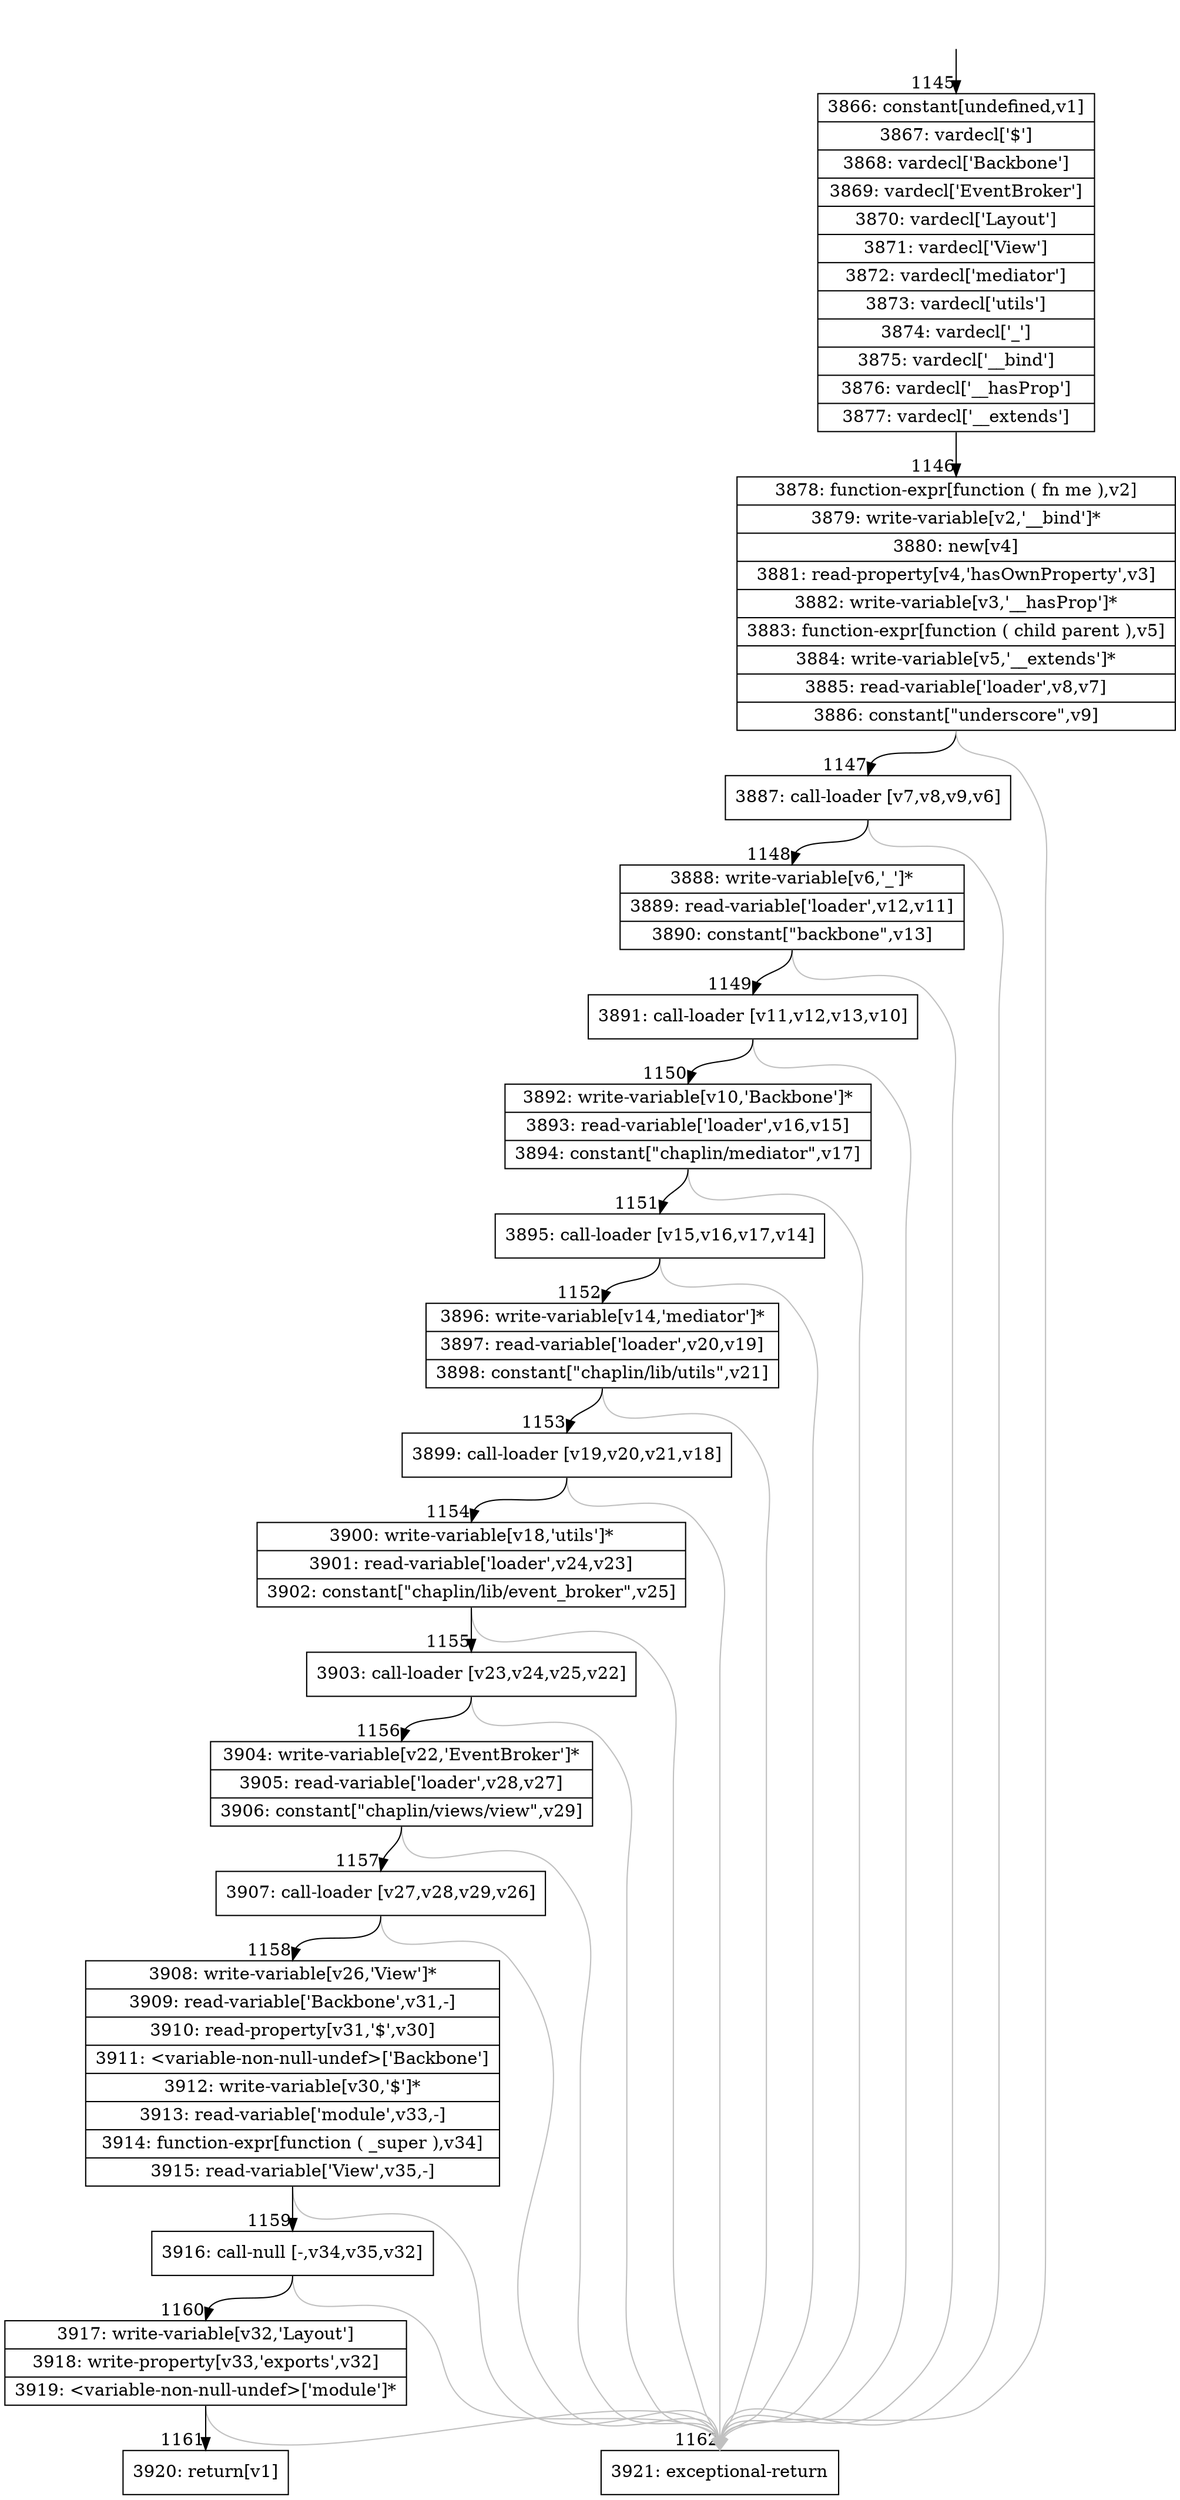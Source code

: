 digraph {
rankdir="TD"
BB_entry74[shape=none,label=""];
BB_entry74 -> BB1145 [tailport=s, headport=n, headlabel="    1145"]
BB1145 [shape=record label="{3866: constant[undefined,v1]|3867: vardecl['$']|3868: vardecl['Backbone']|3869: vardecl['EventBroker']|3870: vardecl['Layout']|3871: vardecl['View']|3872: vardecl['mediator']|3873: vardecl['utils']|3874: vardecl['_']|3875: vardecl['__bind']|3876: vardecl['__hasProp']|3877: vardecl['__extends']}" ] 
BB1145 -> BB1146 [tailport=s, headport=n, headlabel="      1146"]
BB1146 [shape=record label="{3878: function-expr[function ( fn me ),v2]|3879: write-variable[v2,'__bind']*|3880: new[v4]|3881: read-property[v4,'hasOwnProperty',v3]|3882: write-variable[v3,'__hasProp']*|3883: function-expr[function ( child parent ),v5]|3884: write-variable[v5,'__extends']*|3885: read-variable['loader',v8,v7]|3886: constant[\"underscore\",v9]}" ] 
BB1146 -> BB1147 [tailport=s, headport=n, headlabel="      1147"]
BB1146 -> BB1162 [tailport=s, headport=n, color=gray, headlabel="      1162"]
BB1147 [shape=record label="{3887: call-loader [v7,v8,v9,v6]}" ] 
BB1147 -> BB1148 [tailport=s, headport=n, headlabel="      1148"]
BB1147 -> BB1162 [tailport=s, headport=n, color=gray]
BB1148 [shape=record label="{3888: write-variable[v6,'_']*|3889: read-variable['loader',v12,v11]|3890: constant[\"backbone\",v13]}" ] 
BB1148 -> BB1149 [tailport=s, headport=n, headlabel="      1149"]
BB1148 -> BB1162 [tailport=s, headport=n, color=gray]
BB1149 [shape=record label="{3891: call-loader [v11,v12,v13,v10]}" ] 
BB1149 -> BB1150 [tailport=s, headport=n, headlabel="      1150"]
BB1149 -> BB1162 [tailport=s, headport=n, color=gray]
BB1150 [shape=record label="{3892: write-variable[v10,'Backbone']*|3893: read-variable['loader',v16,v15]|3894: constant[\"chaplin/mediator\",v17]}" ] 
BB1150 -> BB1151 [tailport=s, headport=n, headlabel="      1151"]
BB1150 -> BB1162 [tailport=s, headport=n, color=gray]
BB1151 [shape=record label="{3895: call-loader [v15,v16,v17,v14]}" ] 
BB1151 -> BB1152 [tailport=s, headport=n, headlabel="      1152"]
BB1151 -> BB1162 [tailport=s, headport=n, color=gray]
BB1152 [shape=record label="{3896: write-variable[v14,'mediator']*|3897: read-variable['loader',v20,v19]|3898: constant[\"chaplin/lib/utils\",v21]}" ] 
BB1152 -> BB1153 [tailport=s, headport=n, headlabel="      1153"]
BB1152 -> BB1162 [tailport=s, headport=n, color=gray]
BB1153 [shape=record label="{3899: call-loader [v19,v20,v21,v18]}" ] 
BB1153 -> BB1154 [tailport=s, headport=n, headlabel="      1154"]
BB1153 -> BB1162 [tailport=s, headport=n, color=gray]
BB1154 [shape=record label="{3900: write-variable[v18,'utils']*|3901: read-variable['loader',v24,v23]|3902: constant[\"chaplin/lib/event_broker\",v25]}" ] 
BB1154 -> BB1155 [tailport=s, headport=n, headlabel="      1155"]
BB1154 -> BB1162 [tailport=s, headport=n, color=gray]
BB1155 [shape=record label="{3903: call-loader [v23,v24,v25,v22]}" ] 
BB1155 -> BB1156 [tailport=s, headport=n, headlabel="      1156"]
BB1155 -> BB1162 [tailport=s, headport=n, color=gray]
BB1156 [shape=record label="{3904: write-variable[v22,'EventBroker']*|3905: read-variable['loader',v28,v27]|3906: constant[\"chaplin/views/view\",v29]}" ] 
BB1156 -> BB1157 [tailport=s, headport=n, headlabel="      1157"]
BB1156 -> BB1162 [tailport=s, headport=n, color=gray]
BB1157 [shape=record label="{3907: call-loader [v27,v28,v29,v26]}" ] 
BB1157 -> BB1158 [tailport=s, headport=n, headlabel="      1158"]
BB1157 -> BB1162 [tailport=s, headport=n, color=gray]
BB1158 [shape=record label="{3908: write-variable[v26,'View']*|3909: read-variable['Backbone',v31,-]|3910: read-property[v31,'$',v30]|3911: \<variable-non-null-undef\>['Backbone']|3912: write-variable[v30,'$']*|3913: read-variable['module',v33,-]|3914: function-expr[function ( _super ),v34]|3915: read-variable['View',v35,-]}" ] 
BB1158 -> BB1159 [tailport=s, headport=n, headlabel="      1159"]
BB1158 -> BB1162 [tailport=s, headport=n, color=gray]
BB1159 [shape=record label="{3916: call-null [-,v34,v35,v32]}" ] 
BB1159 -> BB1160 [tailport=s, headport=n, headlabel="      1160"]
BB1159 -> BB1162 [tailport=s, headport=n, color=gray]
BB1160 [shape=record label="{3917: write-variable[v32,'Layout']|3918: write-property[v33,'exports',v32]|3919: \<variable-non-null-undef\>['module']*}" ] 
BB1160 -> BB1161 [tailport=s, headport=n, headlabel="      1161"]
BB1160 -> BB1162 [tailport=s, headport=n, color=gray]
BB1161 [shape=record label="{3920: return[v1]}" ] 
BB1162 [shape=record label="{3921: exceptional-return}" ] 
//#$~ 1053
}
